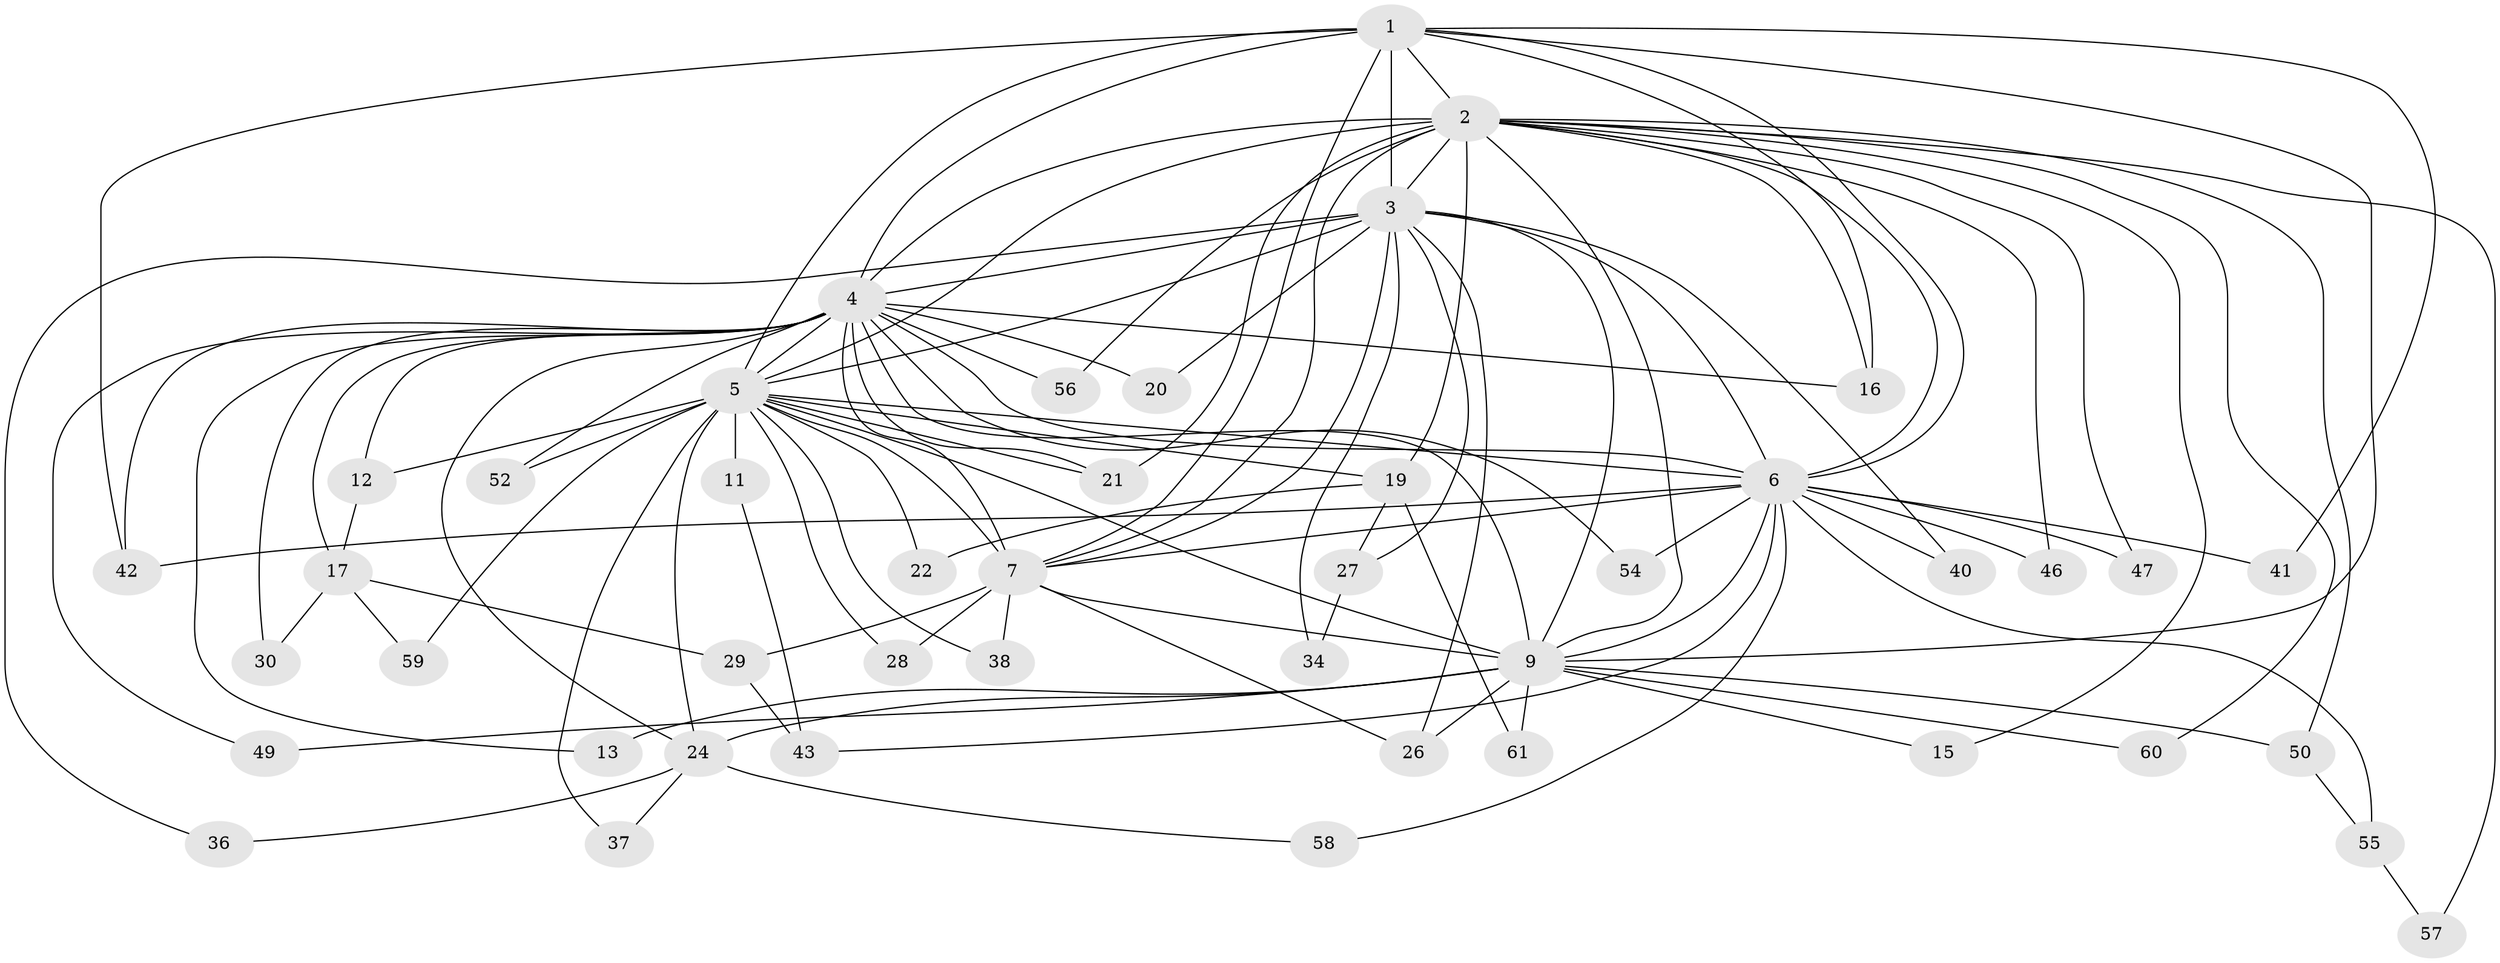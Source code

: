 // original degree distribution, {13: 0.04838709677419355, 21: 0.016129032258064516, 15: 0.03225806451612903, 19: 0.016129032258064516, 17: 0.016129032258064516, 18: 0.016129032258064516, 20: 0.016129032258064516, 3: 0.27419354838709675, 2: 0.5, 5: 0.016129032258064516, 4: 0.016129032258064516, 6: 0.03225806451612903}
// Generated by graph-tools (version 1.1) at 2025/41/03/06/25 10:41:33]
// undirected, 45 vertices, 107 edges
graph export_dot {
graph [start="1"]
  node [color=gray90,style=filled];
  1;
  2 [super="+32"];
  3 [super="+14"];
  4 [super="+8"];
  5 [super="+10"];
  6 [super="+18"];
  7 [super="+23"];
  9 [super="+35"];
  11 [super="+44"];
  12;
  13;
  15;
  16 [super="+62"];
  17 [super="+48"];
  19 [super="+25"];
  20;
  21 [super="+45"];
  22 [super="+31"];
  24 [super="+39"];
  26 [super="+53"];
  27;
  28;
  29;
  30 [super="+33"];
  34;
  36;
  37;
  38;
  40;
  41;
  42 [super="+51"];
  43;
  46;
  47;
  49;
  50;
  52;
  54;
  55;
  56;
  57;
  58;
  59;
  60;
  61;
  1 -- 2;
  1 -- 3;
  1 -- 4 [weight=2];
  1 -- 5 [weight=2];
  1 -- 6;
  1 -- 7;
  1 -- 9 [weight=2];
  1 -- 16;
  1 -- 41;
  1 -- 42;
  2 -- 3;
  2 -- 4 [weight=2];
  2 -- 5 [weight=2];
  2 -- 6;
  2 -- 7;
  2 -- 9 [weight=2];
  2 -- 15;
  2 -- 16;
  2 -- 19 [weight=2];
  2 -- 46;
  2 -- 47;
  2 -- 50;
  2 -- 56;
  2 -- 57;
  2 -- 60;
  2 -- 21;
  3 -- 4 [weight=2];
  3 -- 5 [weight=3];
  3 -- 6;
  3 -- 7;
  3 -- 9;
  3 -- 20;
  3 -- 27;
  3 -- 36;
  3 -- 40;
  3 -- 34;
  3 -- 26;
  4 -- 5 [weight=4];
  4 -- 6 [weight=3];
  4 -- 7 [weight=2];
  4 -- 9 [weight=2];
  4 -- 17 [weight=2];
  4 -- 20;
  4 -- 42;
  4 -- 52;
  4 -- 54;
  4 -- 56;
  4 -- 12;
  4 -- 13;
  4 -- 16;
  4 -- 49;
  4 -- 21;
  4 -- 30 [weight=2];
  4 -- 24;
  5 -- 6 [weight=2];
  5 -- 7 [weight=3];
  5 -- 9 [weight=2];
  5 -- 12;
  5 -- 21;
  5 -- 11;
  5 -- 19;
  5 -- 22 [weight=2];
  5 -- 24;
  5 -- 28;
  5 -- 37;
  5 -- 38;
  5 -- 52;
  5 -- 59;
  6 -- 7;
  6 -- 9;
  6 -- 40;
  6 -- 41;
  6 -- 46;
  6 -- 47;
  6 -- 54;
  6 -- 55;
  6 -- 58;
  6 -- 43;
  6 -- 42;
  7 -- 9;
  7 -- 26;
  7 -- 28;
  7 -- 38;
  7 -- 29;
  9 -- 13;
  9 -- 15;
  9 -- 24;
  9 -- 26;
  9 -- 50;
  9 -- 60;
  9 -- 61;
  9 -- 49;
  11 -- 43;
  12 -- 17;
  17 -- 29;
  17 -- 30;
  17 -- 59;
  19 -- 22;
  19 -- 27;
  19 -- 61;
  24 -- 36;
  24 -- 37;
  24 -- 58;
  27 -- 34;
  29 -- 43;
  50 -- 55;
  55 -- 57;
}
